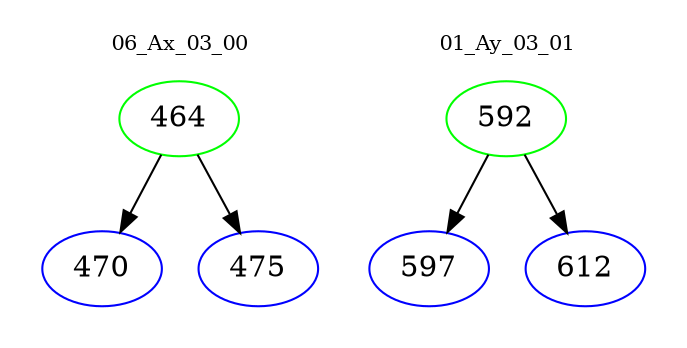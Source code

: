 digraph{
subgraph cluster_0 {
color = white
label = "06_Ax_03_00";
fontsize=10;
T0_464 [label="464", color="green"]
T0_464 -> T0_470 [color="black"]
T0_470 [label="470", color="blue"]
T0_464 -> T0_475 [color="black"]
T0_475 [label="475", color="blue"]
}
subgraph cluster_1 {
color = white
label = "01_Ay_03_01";
fontsize=10;
T1_592 [label="592", color="green"]
T1_592 -> T1_597 [color="black"]
T1_597 [label="597", color="blue"]
T1_592 -> T1_612 [color="black"]
T1_612 [label="612", color="blue"]
}
}
